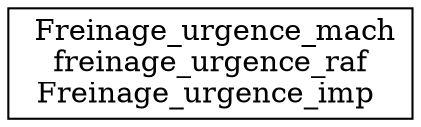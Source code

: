 digraph {
Freinage_urgence_imp [ label=" Freinage_urgence_mach\nfreinage_urgence_raf\nFreinage_urgence_imp " shape= box ]

}
